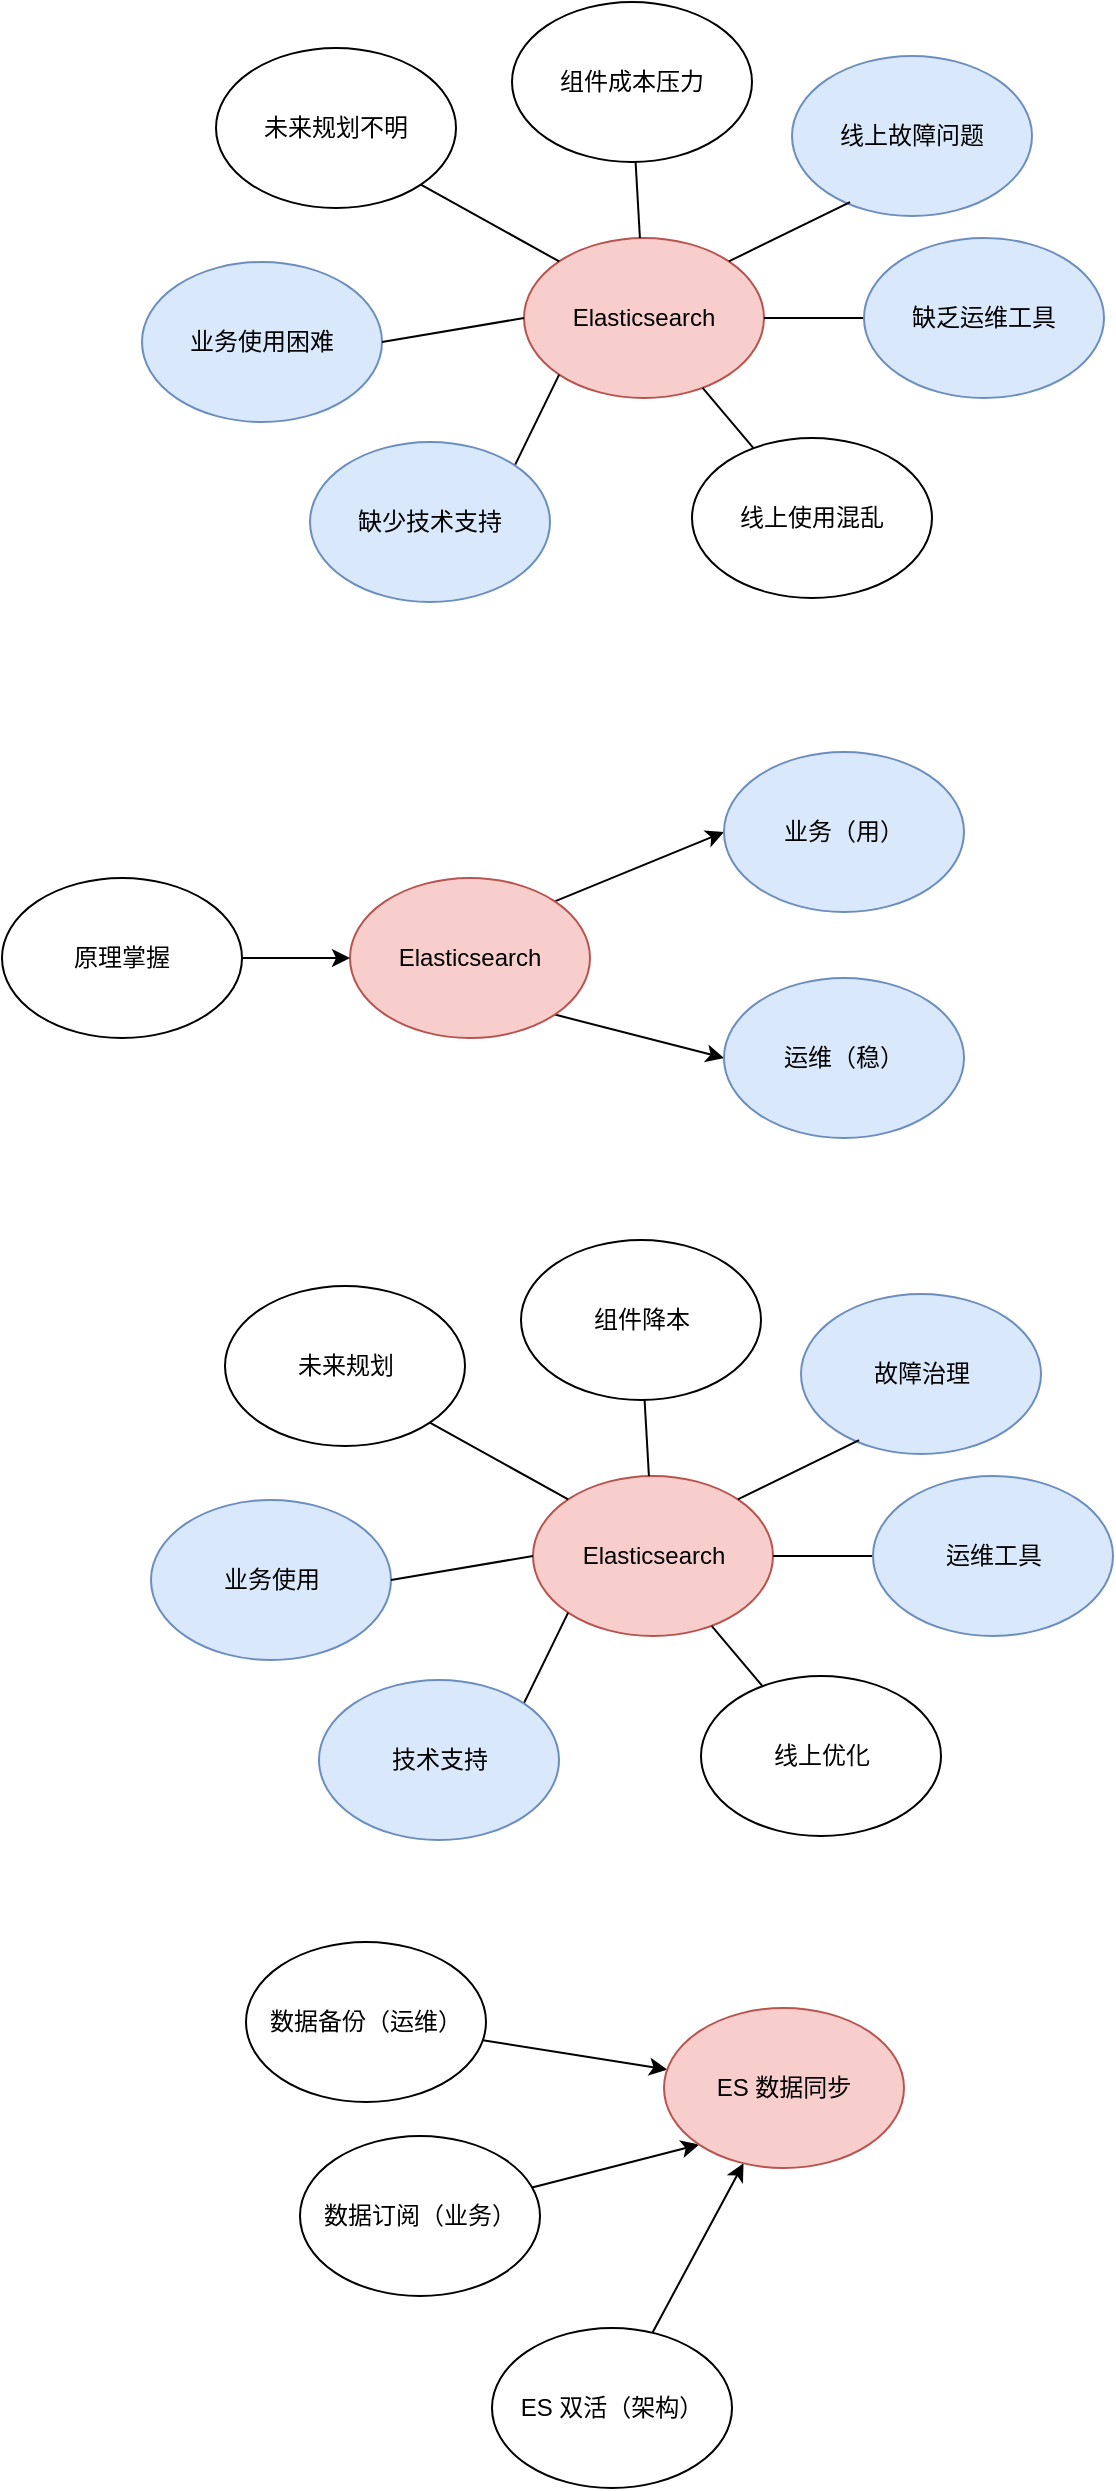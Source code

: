 <mxfile version="24.8.6">
  <diagram name="第 1 页" id="kdjIHs1Ybzr7DbQj8N4Z">
    <mxGraphModel dx="954" dy="520" grid="0" gridSize="10" guides="1" tooltips="1" connect="1" arrows="1" fold="1" page="0" pageScale="1" pageWidth="827" pageHeight="1169" math="0" shadow="0">
      <root>
        <mxCell id="0" />
        <mxCell id="1" parent="0" />
        <mxCell id="YO3xLAx4A9Xjm7JYL_cF-1" value="Elasticsearch" style="ellipse;whiteSpace=wrap;html=1;fillColor=#f8cecc;strokeColor=#b85450;" parent="1" vertex="1">
          <mxGeometry x="330" y="220" width="120" height="80" as="geometry" />
        </mxCell>
        <mxCell id="YO3xLAx4A9Xjm7JYL_cF-2" value="业务使用困难" style="ellipse;whiteSpace=wrap;html=1;fillColor=#dae8fc;strokeColor=#6c8ebf;" parent="1" vertex="1">
          <mxGeometry x="139" y="232" width="120" height="80" as="geometry" />
        </mxCell>
        <mxCell id="YO3xLAx4A9Xjm7JYL_cF-14" style="rounded=0;orthogonalLoop=1;jettySize=auto;html=1;exitX=1;exitY=0;exitDx=0;exitDy=0;entryX=0;entryY=1;entryDx=0;entryDy=0;endArrow=none;endFill=0;" parent="1" source="YO3xLAx4A9Xjm7JYL_cF-3" target="YO3xLAx4A9Xjm7JYL_cF-1" edge="1">
          <mxGeometry relative="1" as="geometry" />
        </mxCell>
        <mxCell id="YO3xLAx4A9Xjm7JYL_cF-3" value="缺少技术支持" style="ellipse;whiteSpace=wrap;html=1;fillColor=#dae8fc;strokeColor=#6c8ebf;" parent="1" vertex="1">
          <mxGeometry x="223" y="322" width="120" height="80" as="geometry" />
        </mxCell>
        <mxCell id="YO3xLAx4A9Xjm7JYL_cF-5" value="线上故障问题" style="ellipse;whiteSpace=wrap;html=1;fillColor=#dae8fc;strokeColor=#6c8ebf;" parent="1" vertex="1">
          <mxGeometry x="464" y="129" width="120" height="80" as="geometry" />
        </mxCell>
        <mxCell id="YO3xLAx4A9Xjm7JYL_cF-15" value="" style="rounded=0;orthogonalLoop=1;jettySize=auto;html=1;endArrow=none;endFill=0;" parent="1" source="YO3xLAx4A9Xjm7JYL_cF-7" target="YO3xLAx4A9Xjm7JYL_cF-1" edge="1">
          <mxGeometry relative="1" as="geometry" />
        </mxCell>
        <mxCell id="YO3xLAx4A9Xjm7JYL_cF-7" value="缺乏运维工具" style="ellipse;whiteSpace=wrap;html=1;fillColor=#dae8fc;strokeColor=#6c8ebf;" parent="1" vertex="1">
          <mxGeometry x="500" y="220" width="120" height="80" as="geometry" />
        </mxCell>
        <mxCell id="YO3xLAx4A9Xjm7JYL_cF-8" value="未来规划不明" style="ellipse;whiteSpace=wrap;html=1;" parent="1" vertex="1">
          <mxGeometry x="176" y="125" width="120" height="80" as="geometry" />
        </mxCell>
        <mxCell id="YO3xLAx4A9Xjm7JYL_cF-16" value="" style="rounded=0;orthogonalLoop=1;jettySize=auto;html=1;endArrow=none;endFill=0;" parent="1" source="YO3xLAx4A9Xjm7JYL_cF-9" target="YO3xLAx4A9Xjm7JYL_cF-1" edge="1">
          <mxGeometry relative="1" as="geometry" />
        </mxCell>
        <mxCell id="YO3xLAx4A9Xjm7JYL_cF-9" value="线上使用混乱" style="ellipse;whiteSpace=wrap;html=1;" parent="1" vertex="1">
          <mxGeometry x="414" y="320" width="120" height="80" as="geometry" />
        </mxCell>
        <mxCell id="YO3xLAx4A9Xjm7JYL_cF-10" value="" style="endArrow=none;html=1;rounded=0;entryX=1;entryY=0.5;entryDx=0;entryDy=0;exitX=0;exitY=0.5;exitDx=0;exitDy=0;" parent="1" source="YO3xLAx4A9Xjm7JYL_cF-1" target="YO3xLAx4A9Xjm7JYL_cF-2" edge="1">
          <mxGeometry width="50" height="50" relative="1" as="geometry">
            <mxPoint x="390" y="300" as="sourcePoint" />
            <mxPoint x="410" y="210" as="targetPoint" />
          </mxGeometry>
        </mxCell>
        <mxCell id="YO3xLAx4A9Xjm7JYL_cF-11" value="" style="endArrow=none;html=1;rounded=0;entryX=0.242;entryY=0.913;entryDx=0;entryDy=0;exitX=1;exitY=0;exitDx=0;exitDy=0;entryPerimeter=0;" parent="1" source="YO3xLAx4A9Xjm7JYL_cF-1" target="YO3xLAx4A9Xjm7JYL_cF-5" edge="1">
          <mxGeometry width="50" height="50" relative="1" as="geometry">
            <mxPoint x="430" y="300" as="sourcePoint" />
            <mxPoint x="480" y="250" as="targetPoint" />
          </mxGeometry>
        </mxCell>
        <mxCell id="YO3xLAx4A9Xjm7JYL_cF-13" value="" style="endArrow=none;html=1;rounded=0;entryX=1;entryY=1;entryDx=0;entryDy=0;exitX=0;exitY=0;exitDx=0;exitDy=0;" parent="1" source="YO3xLAx4A9Xjm7JYL_cF-1" target="YO3xLAx4A9Xjm7JYL_cF-8" edge="1">
          <mxGeometry width="50" height="50" relative="1" as="geometry">
            <mxPoint x="290" y="250" as="sourcePoint" />
            <mxPoint x="340" y="200" as="targetPoint" />
          </mxGeometry>
        </mxCell>
        <mxCell id="YO3xLAx4A9Xjm7JYL_cF-21" style="rounded=0;orthogonalLoop=1;jettySize=auto;html=1;exitX=1;exitY=0;exitDx=0;exitDy=0;entryX=0;entryY=0.5;entryDx=0;entryDy=0;" parent="1" source="YO3xLAx4A9Xjm7JYL_cF-17" target="YO3xLAx4A9Xjm7JYL_cF-18" edge="1">
          <mxGeometry relative="1" as="geometry" />
        </mxCell>
        <mxCell id="YO3xLAx4A9Xjm7JYL_cF-22" style="rounded=0;orthogonalLoop=1;jettySize=auto;html=1;exitX=1;exitY=1;exitDx=0;exitDy=0;entryX=0;entryY=0.5;entryDx=0;entryDy=0;endArrow=classic;endFill=1;" parent="1" source="YO3xLAx4A9Xjm7JYL_cF-17" target="YO3xLAx4A9Xjm7JYL_cF-19" edge="1">
          <mxGeometry relative="1" as="geometry" />
        </mxCell>
        <mxCell id="YO3xLAx4A9Xjm7JYL_cF-17" value="Elasticsearch" style="ellipse;whiteSpace=wrap;html=1;fillColor=#f8cecc;strokeColor=#b85450;" parent="1" vertex="1">
          <mxGeometry x="243" y="540" width="120" height="80" as="geometry" />
        </mxCell>
        <mxCell id="YO3xLAx4A9Xjm7JYL_cF-18" value="业务（用）" style="ellipse;whiteSpace=wrap;html=1;fillColor=#dae8fc;strokeColor=#6c8ebf;" parent="1" vertex="1">
          <mxGeometry x="430" y="477" width="120" height="80" as="geometry" />
        </mxCell>
        <mxCell id="YO3xLAx4A9Xjm7JYL_cF-19" value="运维（稳）" style="ellipse;whiteSpace=wrap;html=1;fillColor=#dae8fc;strokeColor=#6c8ebf;" parent="1" vertex="1">
          <mxGeometry x="430" y="590" width="120" height="80" as="geometry" />
        </mxCell>
        <mxCell id="YO3xLAx4A9Xjm7JYL_cF-24" value="" style="edgeStyle=orthogonalEdgeStyle;rounded=0;orthogonalLoop=1;jettySize=auto;html=1;" parent="1" source="YO3xLAx4A9Xjm7JYL_cF-23" target="YO3xLAx4A9Xjm7JYL_cF-17" edge="1">
          <mxGeometry relative="1" as="geometry" />
        </mxCell>
        <mxCell id="YO3xLAx4A9Xjm7JYL_cF-23" value="原理掌握" style="ellipse;whiteSpace=wrap;html=1;" parent="1" vertex="1">
          <mxGeometry x="69" y="540" width="120" height="80" as="geometry" />
        </mxCell>
        <mxCell id="YO3xLAx4A9Xjm7JYL_cF-26" value="" style="rounded=0;orthogonalLoop=1;jettySize=auto;html=1;endArrow=none;endFill=0;" parent="1" source="YO3xLAx4A9Xjm7JYL_cF-25" target="YO3xLAx4A9Xjm7JYL_cF-1" edge="1">
          <mxGeometry relative="1" as="geometry" />
        </mxCell>
        <mxCell id="YO3xLAx4A9Xjm7JYL_cF-25" value="组件成本压力" style="ellipse;whiteSpace=wrap;html=1;" parent="1" vertex="1">
          <mxGeometry x="324" y="102" width="120" height="80" as="geometry" />
        </mxCell>
        <mxCell id="hI_BoAy8XsdtKE3vE6-N-1" value="Elasticsearch" style="ellipse;whiteSpace=wrap;html=1;fillColor=#f8cecc;strokeColor=#b85450;" vertex="1" parent="1">
          <mxGeometry x="334.5" y="839" width="120" height="80" as="geometry" />
        </mxCell>
        <mxCell id="hI_BoAy8XsdtKE3vE6-N-2" value="业务使用" style="ellipse;whiteSpace=wrap;html=1;fillColor=#dae8fc;strokeColor=#6c8ebf;" vertex="1" parent="1">
          <mxGeometry x="143.5" y="851" width="120" height="80" as="geometry" />
        </mxCell>
        <mxCell id="hI_BoAy8XsdtKE3vE6-N-3" style="rounded=0;orthogonalLoop=1;jettySize=auto;html=1;exitX=1;exitY=0;exitDx=0;exitDy=0;entryX=0;entryY=1;entryDx=0;entryDy=0;endArrow=none;endFill=0;" edge="1" parent="1" source="hI_BoAy8XsdtKE3vE6-N-4" target="hI_BoAy8XsdtKE3vE6-N-1">
          <mxGeometry relative="1" as="geometry" />
        </mxCell>
        <mxCell id="hI_BoAy8XsdtKE3vE6-N-4" value="技术支持" style="ellipse;whiteSpace=wrap;html=1;fillColor=#dae8fc;strokeColor=#6c8ebf;" vertex="1" parent="1">
          <mxGeometry x="227.5" y="941" width="120" height="80" as="geometry" />
        </mxCell>
        <mxCell id="hI_BoAy8XsdtKE3vE6-N-5" value="故障治理" style="ellipse;whiteSpace=wrap;html=1;fillColor=#dae8fc;strokeColor=#6c8ebf;" vertex="1" parent="1">
          <mxGeometry x="468.5" y="748" width="120" height="80" as="geometry" />
        </mxCell>
        <mxCell id="hI_BoAy8XsdtKE3vE6-N-6" value="" style="rounded=0;orthogonalLoop=1;jettySize=auto;html=1;endArrow=none;endFill=0;" edge="1" parent="1" source="hI_BoAy8XsdtKE3vE6-N-7" target="hI_BoAy8XsdtKE3vE6-N-1">
          <mxGeometry relative="1" as="geometry" />
        </mxCell>
        <mxCell id="hI_BoAy8XsdtKE3vE6-N-7" value="运维工具" style="ellipse;whiteSpace=wrap;html=1;fillColor=#dae8fc;strokeColor=#6c8ebf;" vertex="1" parent="1">
          <mxGeometry x="504.5" y="839" width="120" height="80" as="geometry" />
        </mxCell>
        <mxCell id="hI_BoAy8XsdtKE3vE6-N-8" value="未来规划" style="ellipse;whiteSpace=wrap;html=1;" vertex="1" parent="1">
          <mxGeometry x="180.5" y="744" width="120" height="80" as="geometry" />
        </mxCell>
        <mxCell id="hI_BoAy8XsdtKE3vE6-N-9" value="" style="rounded=0;orthogonalLoop=1;jettySize=auto;html=1;endArrow=none;endFill=0;" edge="1" parent="1" source="hI_BoAy8XsdtKE3vE6-N-10" target="hI_BoAy8XsdtKE3vE6-N-1">
          <mxGeometry relative="1" as="geometry" />
        </mxCell>
        <mxCell id="hI_BoAy8XsdtKE3vE6-N-10" value="线上优化" style="ellipse;whiteSpace=wrap;html=1;" vertex="1" parent="1">
          <mxGeometry x="418.5" y="939" width="120" height="80" as="geometry" />
        </mxCell>
        <mxCell id="hI_BoAy8XsdtKE3vE6-N-11" value="" style="endArrow=none;html=1;rounded=0;entryX=1;entryY=0.5;entryDx=0;entryDy=0;exitX=0;exitY=0.5;exitDx=0;exitDy=0;" edge="1" parent="1" source="hI_BoAy8XsdtKE3vE6-N-1" target="hI_BoAy8XsdtKE3vE6-N-2">
          <mxGeometry width="50" height="50" relative="1" as="geometry">
            <mxPoint x="394.5" y="919" as="sourcePoint" />
            <mxPoint x="414.5" y="829" as="targetPoint" />
          </mxGeometry>
        </mxCell>
        <mxCell id="hI_BoAy8XsdtKE3vE6-N-12" value="" style="endArrow=none;html=1;rounded=0;entryX=0.242;entryY=0.913;entryDx=0;entryDy=0;exitX=1;exitY=0;exitDx=0;exitDy=0;entryPerimeter=0;" edge="1" parent="1" source="hI_BoAy8XsdtKE3vE6-N-1" target="hI_BoAy8XsdtKE3vE6-N-5">
          <mxGeometry width="50" height="50" relative="1" as="geometry">
            <mxPoint x="434.5" y="919" as="sourcePoint" />
            <mxPoint x="484.5" y="869" as="targetPoint" />
          </mxGeometry>
        </mxCell>
        <mxCell id="hI_BoAy8XsdtKE3vE6-N-13" value="" style="endArrow=none;html=1;rounded=0;entryX=1;entryY=1;entryDx=0;entryDy=0;exitX=0;exitY=0;exitDx=0;exitDy=0;" edge="1" parent="1" source="hI_BoAy8XsdtKE3vE6-N-1" target="hI_BoAy8XsdtKE3vE6-N-8">
          <mxGeometry width="50" height="50" relative="1" as="geometry">
            <mxPoint x="294.5" y="869" as="sourcePoint" />
            <mxPoint x="344.5" y="819" as="targetPoint" />
          </mxGeometry>
        </mxCell>
        <mxCell id="hI_BoAy8XsdtKE3vE6-N-14" value="" style="rounded=0;orthogonalLoop=1;jettySize=auto;html=1;endArrow=none;endFill=0;" edge="1" parent="1" source="hI_BoAy8XsdtKE3vE6-N-15" target="hI_BoAy8XsdtKE3vE6-N-1">
          <mxGeometry relative="1" as="geometry" />
        </mxCell>
        <mxCell id="hI_BoAy8XsdtKE3vE6-N-15" value="组件降本" style="ellipse;whiteSpace=wrap;html=1;" vertex="1" parent="1">
          <mxGeometry x="328.5" y="721" width="120" height="80" as="geometry" />
        </mxCell>
        <mxCell id="hI_BoAy8XsdtKE3vE6-N-20" value="" style="rounded=0;orthogonalLoop=1;jettySize=auto;html=1;" edge="1" parent="1" source="hI_BoAy8XsdtKE3vE6-N-16" target="hI_BoAy8XsdtKE3vE6-N-19">
          <mxGeometry relative="1" as="geometry" />
        </mxCell>
        <mxCell id="hI_BoAy8XsdtKE3vE6-N-16" value="数据备份（运维）" style="ellipse;whiteSpace=wrap;html=1;" vertex="1" parent="1">
          <mxGeometry x="191" y="1072" width="120" height="80" as="geometry" />
        </mxCell>
        <mxCell id="hI_BoAy8XsdtKE3vE6-N-21" value="" style="rounded=0;orthogonalLoop=1;jettySize=auto;html=1;entryX=0;entryY=1;entryDx=0;entryDy=0;" edge="1" parent="1" source="hI_BoAy8XsdtKE3vE6-N-17" target="hI_BoAy8XsdtKE3vE6-N-19">
          <mxGeometry relative="1" as="geometry" />
        </mxCell>
        <mxCell id="hI_BoAy8XsdtKE3vE6-N-17" value="数据订阅（业务）" style="ellipse;whiteSpace=wrap;html=1;" vertex="1" parent="1">
          <mxGeometry x="218" y="1169" width="120" height="80" as="geometry" />
        </mxCell>
        <mxCell id="hI_BoAy8XsdtKE3vE6-N-22" value="" style="rounded=0;orthogonalLoop=1;jettySize=auto;html=1;" edge="1" parent="1" source="hI_BoAy8XsdtKE3vE6-N-18" target="hI_BoAy8XsdtKE3vE6-N-19">
          <mxGeometry relative="1" as="geometry" />
        </mxCell>
        <mxCell id="hI_BoAy8XsdtKE3vE6-N-18" value="ES 双活（架构）" style="ellipse;whiteSpace=wrap;html=1;" vertex="1" parent="1">
          <mxGeometry x="314" y="1265" width="120" height="80" as="geometry" />
        </mxCell>
        <mxCell id="hI_BoAy8XsdtKE3vE6-N-19" value="ES 数据同步" style="ellipse;whiteSpace=wrap;html=1;fillColor=#f8cecc;strokeColor=#b85450;" vertex="1" parent="1">
          <mxGeometry x="400" y="1105" width="120" height="80" as="geometry" />
        </mxCell>
      </root>
    </mxGraphModel>
  </diagram>
</mxfile>

